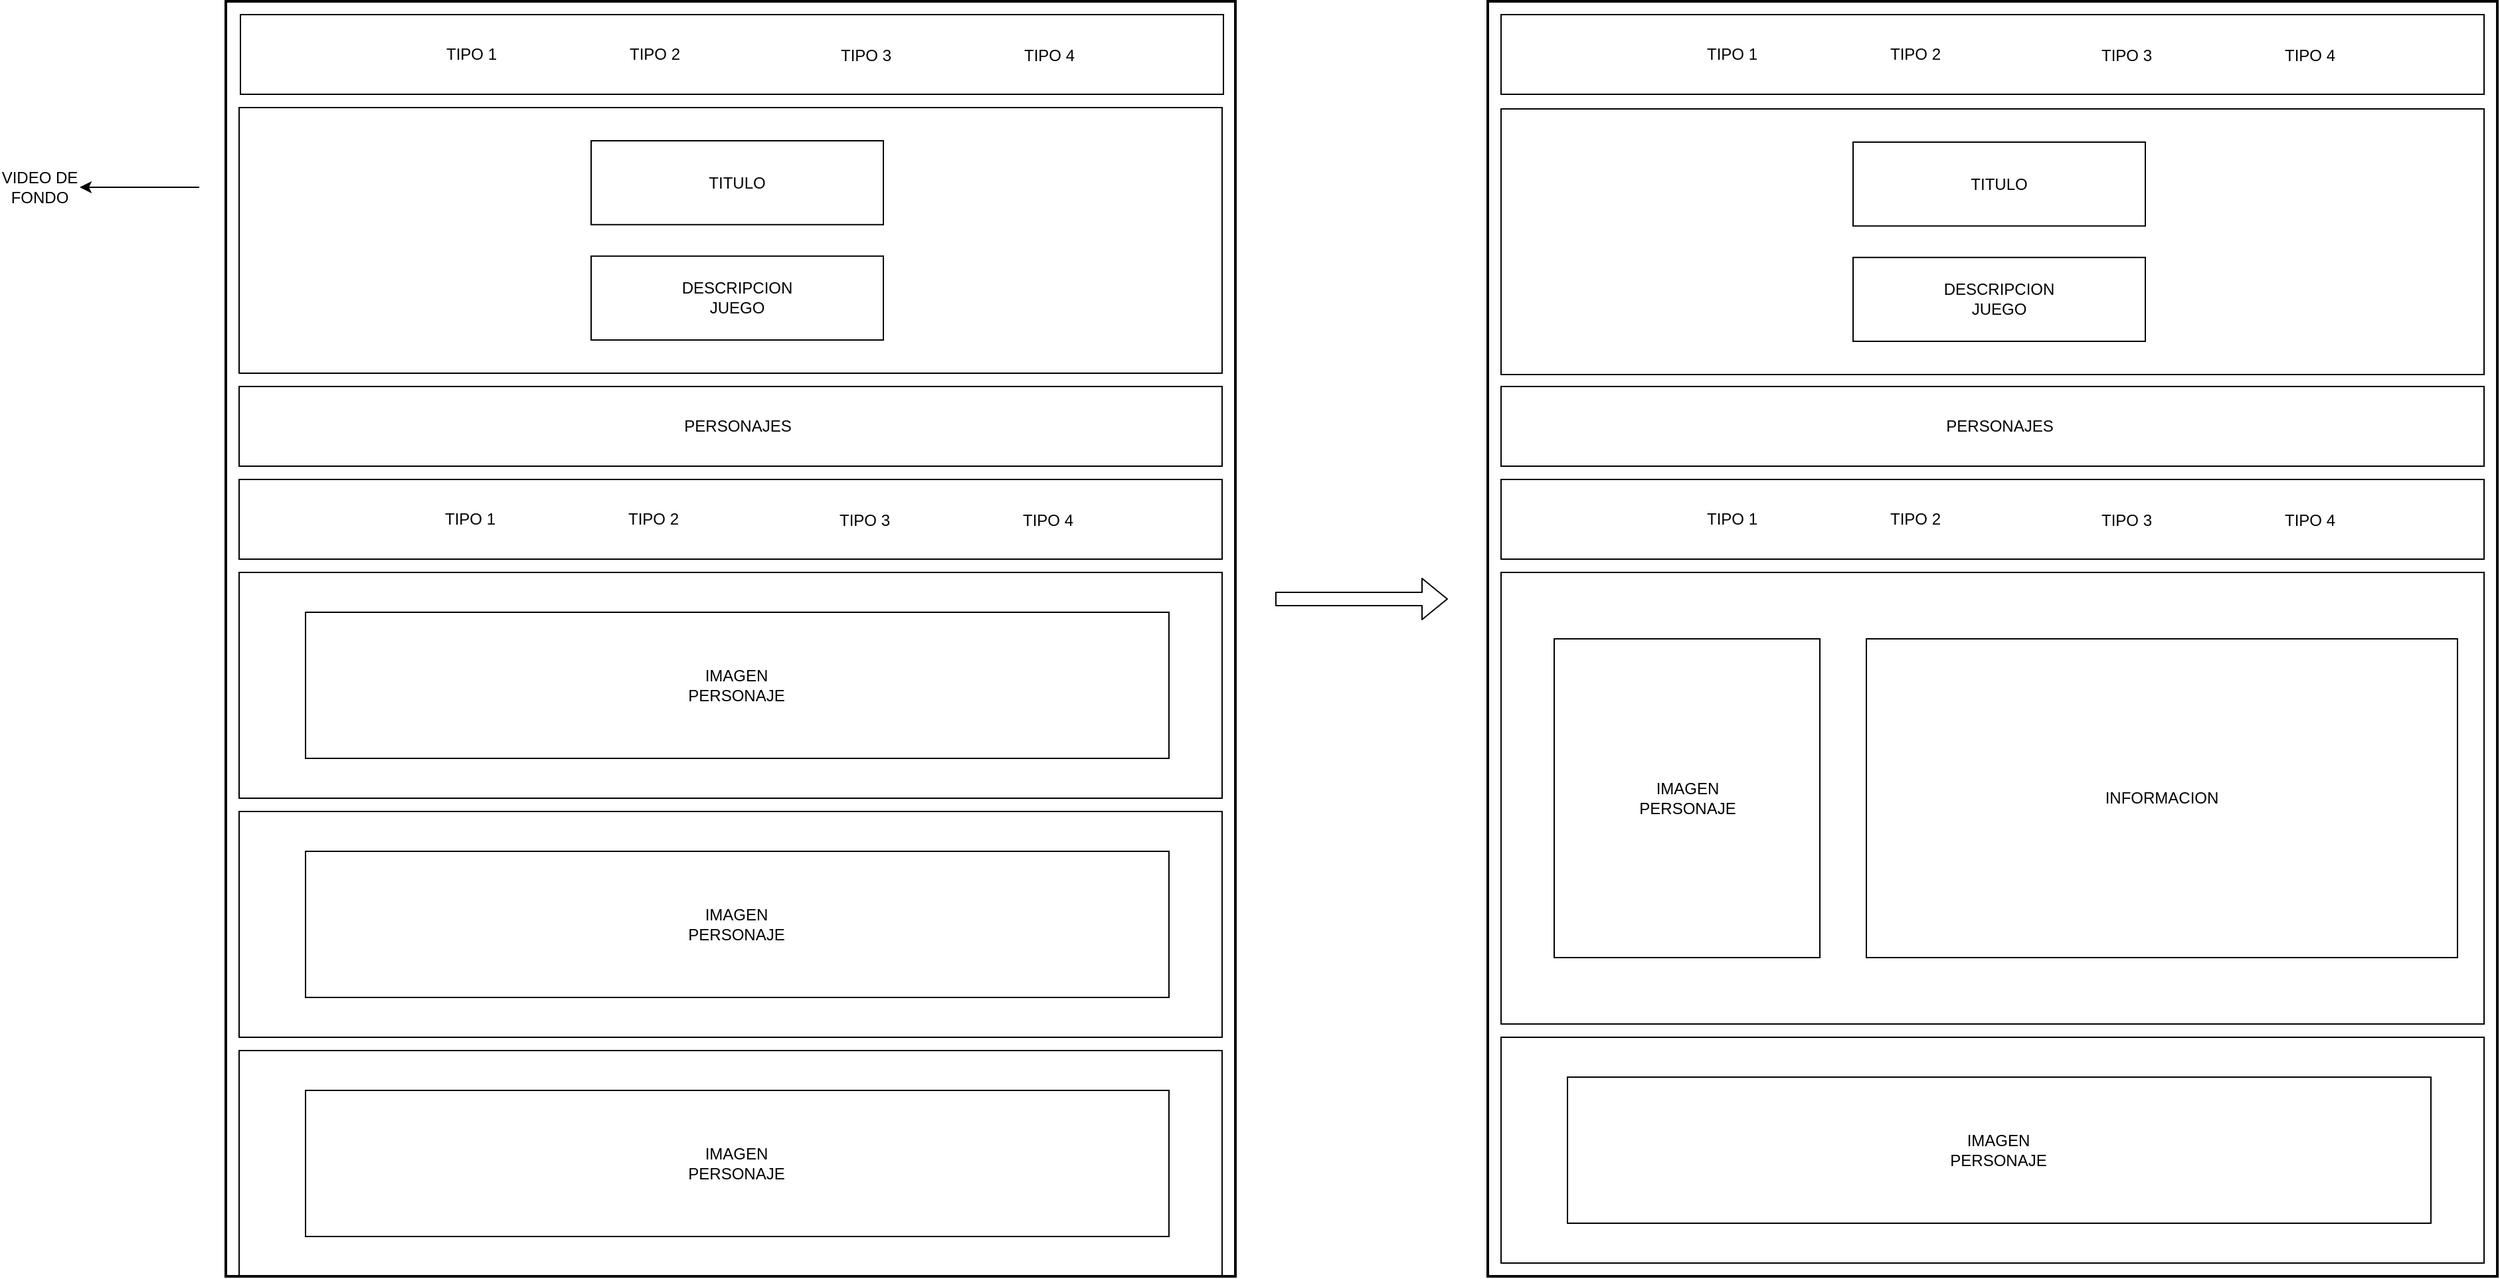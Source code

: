 <mxfile>
    <diagram id="4Bnzrhr5k3Xbg9pZ94Lz" name="Page-1">
        <mxGraphModel dx="2594" dy="1142" grid="1" gridSize="10" guides="1" tooltips="1" connect="1" arrows="1" fold="1" page="1" pageScale="1" pageWidth="850" pageHeight="1100" math="0" shadow="0">
            <root>
                <mxCell id="0"/>
                <mxCell id="1" parent="0"/>
                <mxCell id="2" value="" style="shape=table;startSize=0;container=1;collapsible=0;childLayout=tableLayout;fillColor=none;strokeColor=default;rounded=0;strokeWidth=2;" parent="1" vertex="1">
                    <mxGeometry x="40" y="40" width="760" height="960" as="geometry"/>
                </mxCell>
                <mxCell id="3" value="" style="shape=tableRow;horizontal=0;startSize=0;swimlaneHead=0;swimlaneBody=0;top=0;left=0;bottom=0;right=0;collapsible=0;dropTarget=0;fillColor=none;points=[[0,0.5],[1,0.5]];portConstraint=eastwest;" parent="2" vertex="1">
                    <mxGeometry width="760" height="960" as="geometry"/>
                </mxCell>
                <mxCell id="4" value="" style="shape=partialRectangle;html=1;whiteSpace=wrap;connectable=0;overflow=hidden;fillColor=none;top=0;left=0;bottom=0;right=0;pointerEvents=1;" parent="3" vertex="1">
                    <mxGeometry width="760" height="960" as="geometry">
                        <mxRectangle width="760" height="960" as="alternateBounds"/>
                    </mxGeometry>
                </mxCell>
                <mxCell id="5" value="" style="shape=table;startSize=0;container=1;collapsible=0;childLayout=tableLayout;rounded=0;strokeColor=default;strokeWidth=1;fillColor=none;" parent="1" vertex="1">
                    <mxGeometry x="50" y="120" width="740" height="200" as="geometry"/>
                </mxCell>
                <mxCell id="6" value="" style="shape=tableRow;horizontal=0;startSize=0;swimlaneHead=0;swimlaneBody=0;top=0;left=0;bottom=0;right=0;collapsible=0;dropTarget=0;fillColor=none;points=[[0,0.5],[1,0.5]];portConstraint=eastwest;rounded=0;strokeColor=default;strokeWidth=2;" parent="5" vertex="1">
                    <mxGeometry width="740" height="200" as="geometry"/>
                </mxCell>
                <mxCell id="7" value="" style="shape=partialRectangle;html=1;whiteSpace=wrap;connectable=0;overflow=hidden;fillColor=none;top=0;left=0;bottom=0;right=0;pointerEvents=1;rounded=0;strokeColor=default;strokeWidth=2;" parent="6" vertex="1">
                    <mxGeometry width="740" height="200" as="geometry">
                        <mxRectangle width="740" height="200" as="alternateBounds"/>
                    </mxGeometry>
                </mxCell>
                <mxCell id="14" value="" style="group" parent="1" vertex="1" connectable="0">
                    <mxGeometry x="315" y="145" width="220" height="150" as="geometry"/>
                </mxCell>
                <mxCell id="10" value="" style="group" parent="14" vertex="1" connectable="0">
                    <mxGeometry width="220" height="63.158" as="geometry"/>
                </mxCell>
                <mxCell id="8" value="" style="rounded=0;whiteSpace=wrap;html=1;fillColor=none;" parent="10" vertex="1">
                    <mxGeometry width="220" height="63.158" as="geometry"/>
                </mxCell>
                <mxCell id="9" value="TITULO" style="text;html=1;strokeColor=none;fillColor=none;align=center;verticalAlign=middle;whiteSpace=wrap;rounded=0;" parent="10" vertex="1">
                    <mxGeometry x="80" y="19.737" width="60" height="23.684" as="geometry"/>
                </mxCell>
                <mxCell id="11" value="" style="group" parent="14" vertex="1" connectable="0">
                    <mxGeometry y="86.842" width="220" height="63.158" as="geometry"/>
                </mxCell>
                <mxCell id="12" value="" style="rounded=0;whiteSpace=wrap;html=1;fillColor=none;" parent="11" vertex="1">
                    <mxGeometry width="220" height="63.158" as="geometry"/>
                </mxCell>
                <mxCell id="13" value="DESCRIPCION JUEGO" style="text;html=1;strokeColor=none;fillColor=none;align=center;verticalAlign=middle;whiteSpace=wrap;rounded=0;" parent="11" vertex="1">
                    <mxGeometry x="80" y="19.737" width="60" height="23.684" as="geometry"/>
                </mxCell>
                <mxCell id="15" value="" style="endArrow=classic;html=1;" parent="1" target="16" edge="1">
                    <mxGeometry width="50" height="50" relative="1" as="geometry">
                        <mxPoint x="20" y="180" as="sourcePoint"/>
                        <mxPoint x="-70" y="180" as="targetPoint"/>
                    </mxGeometry>
                </mxCell>
                <mxCell id="16" value="VIDEO DE FONDO" style="text;html=1;strokeColor=none;fillColor=none;align=center;verticalAlign=middle;whiteSpace=wrap;rounded=0;" parent="1" vertex="1">
                    <mxGeometry x="-130" y="165" width="60" height="30" as="geometry"/>
                </mxCell>
                <mxCell id="17" value="" style="shape=table;startSize=0;container=1;collapsible=0;childLayout=tableLayout;rounded=0;strokeColor=default;strokeWidth=1;fillColor=none;" parent="1" vertex="1">
                    <mxGeometry x="50" y="330" width="740" height="60" as="geometry"/>
                </mxCell>
                <mxCell id="18" value="" style="shape=tableRow;horizontal=0;startSize=0;swimlaneHead=0;swimlaneBody=0;top=0;left=0;bottom=0;right=0;collapsible=0;dropTarget=0;fillColor=none;points=[[0,0.5],[1,0.5]];portConstraint=eastwest;rounded=0;strokeColor=default;strokeWidth=2;" parent="17" vertex="1">
                    <mxGeometry width="740" height="60" as="geometry"/>
                </mxCell>
                <mxCell id="19" value="" style="shape=partialRectangle;html=1;whiteSpace=wrap;connectable=0;overflow=hidden;fillColor=none;top=0;left=0;bottom=0;right=0;pointerEvents=1;rounded=0;strokeColor=default;strokeWidth=2;" parent="18" vertex="1">
                    <mxGeometry width="740" height="60" as="geometry">
                        <mxRectangle width="740" height="60" as="alternateBounds"/>
                    </mxGeometry>
                </mxCell>
                <mxCell id="20" value="PERSONAJES" style="text;html=1;strokeColor=none;fillColor=none;align=center;verticalAlign=middle;whiteSpace=wrap;rounded=0;" parent="1" vertex="1">
                    <mxGeometry x="328" y="345" width="195" height="30" as="geometry"/>
                </mxCell>
                <mxCell id="66" value="" style="shape=table;startSize=0;container=1;collapsible=0;childLayout=tableLayout;fillColor=none;strokeColor=default;rounded=0;strokeWidth=2;" parent="1" vertex="1">
                    <mxGeometry x="990" y="40" width="760" height="960" as="geometry"/>
                </mxCell>
                <mxCell id="67" value="" style="shape=tableRow;horizontal=0;startSize=0;swimlaneHead=0;swimlaneBody=0;top=0;left=0;bottom=0;right=0;collapsible=0;dropTarget=0;fillColor=none;points=[[0,0.5],[1,0.5]];portConstraint=eastwest;" parent="66" vertex="1">
                    <mxGeometry width="760" height="960" as="geometry"/>
                </mxCell>
                <mxCell id="68" value="" style="shape=partialRectangle;html=1;whiteSpace=wrap;connectable=0;overflow=hidden;fillColor=none;top=0;left=0;bottom=0;right=0;pointerEvents=1;" parent="67" vertex="1">
                    <mxGeometry width="760" height="960" as="geometry">
                        <mxRectangle width="760" height="960" as="alternateBounds"/>
                    </mxGeometry>
                </mxCell>
                <mxCell id="79" value="" style="shape=table;startSize=0;container=1;collapsible=0;childLayout=tableLayout;rounded=0;strokeColor=default;strokeWidth=1;fillColor=none;" parent="1" vertex="1">
                    <mxGeometry x="1000" y="330" width="740" height="60" as="geometry"/>
                </mxCell>
                <mxCell id="80" value="" style="shape=tableRow;horizontal=0;startSize=0;swimlaneHead=0;swimlaneBody=0;top=0;left=0;bottom=0;right=0;collapsible=0;dropTarget=0;fillColor=none;points=[[0,0.5],[1,0.5]];portConstraint=eastwest;rounded=0;strokeColor=default;strokeWidth=2;" parent="79" vertex="1">
                    <mxGeometry width="740" height="60" as="geometry"/>
                </mxCell>
                <mxCell id="81" value="" style="shape=partialRectangle;html=1;whiteSpace=wrap;connectable=0;overflow=hidden;fillColor=none;top=0;left=0;bottom=0;right=0;pointerEvents=1;rounded=0;strokeColor=default;strokeWidth=2;" parent="80" vertex="1">
                    <mxGeometry width="740" height="60" as="geometry">
                        <mxRectangle width="740" height="60" as="alternateBounds"/>
                    </mxGeometry>
                </mxCell>
                <mxCell id="82" value="PERSONAJES" style="text;html=1;strokeColor=none;fillColor=none;align=center;verticalAlign=middle;whiteSpace=wrap;rounded=0;" parent="1" vertex="1">
                    <mxGeometry x="1278" y="345" width="195" height="30" as="geometry"/>
                </mxCell>
                <mxCell id="83" value="" style="shape=table;startSize=0;container=1;collapsible=0;childLayout=tableLayout;rounded=0;strokeColor=default;strokeWidth=1;fillColor=none;" parent="1" vertex="1">
                    <mxGeometry x="1000" y="400" width="740" height="60" as="geometry"/>
                </mxCell>
                <mxCell id="84" value="" style="shape=tableRow;horizontal=0;startSize=0;swimlaneHead=0;swimlaneBody=0;top=0;left=0;bottom=0;right=0;collapsible=0;dropTarget=0;fillColor=none;points=[[0,0.5],[1,0.5]];portConstraint=eastwest;rounded=0;strokeColor=default;strokeWidth=2;" parent="83" vertex="1">
                    <mxGeometry width="740" height="60" as="geometry"/>
                </mxCell>
                <mxCell id="85" value="" style="shape=partialRectangle;html=1;whiteSpace=wrap;connectable=0;overflow=hidden;fillColor=none;top=0;left=0;bottom=0;right=0;pointerEvents=1;rounded=0;strokeColor=default;strokeWidth=2;" parent="84" vertex="1">
                    <mxGeometry width="740" height="60" as="geometry">
                        <mxRectangle width="740" height="60" as="alternateBounds"/>
                    </mxGeometry>
                </mxCell>
                <mxCell id="86" value="TIPO 1" style="text;html=1;strokeColor=none;fillColor=none;align=center;verticalAlign=middle;whiteSpace=wrap;rounded=0;" parent="1" vertex="1">
                    <mxGeometry x="1113" y="415" width="122" height="30" as="geometry"/>
                </mxCell>
                <mxCell id="87" value="TIPO 2" style="text;html=1;strokeColor=none;fillColor=none;align=center;verticalAlign=middle;whiteSpace=wrap;rounded=0;" parent="1" vertex="1">
                    <mxGeometry x="1251" y="415" width="122" height="30" as="geometry"/>
                </mxCell>
                <mxCell id="88" value="TIPO 4" style="text;html=1;strokeColor=none;fillColor=none;align=center;verticalAlign=middle;whiteSpace=wrap;rounded=0;" parent="1" vertex="1">
                    <mxGeometry x="1548" y="416" width="122" height="30" as="geometry"/>
                </mxCell>
                <mxCell id="89" value="TIPO 3" style="text;html=1;strokeColor=none;fillColor=none;align=center;verticalAlign=middle;whiteSpace=wrap;rounded=0;" parent="1" vertex="1">
                    <mxGeometry x="1410" y="416" width="122" height="30" as="geometry"/>
                </mxCell>
                <mxCell id="90" value="" style="shape=table;startSize=0;container=1;collapsible=0;childLayout=tableLayout;rounded=0;strokeColor=default;strokeWidth=1;fillColor=none;" parent="1" vertex="1">
                    <mxGeometry x="1000" y="470" width="740" height="340" as="geometry"/>
                </mxCell>
                <mxCell id="91" value="" style="shape=tableRow;horizontal=0;startSize=0;swimlaneHead=0;swimlaneBody=0;top=0;left=0;bottom=0;right=0;collapsible=0;dropTarget=0;fillColor=none;points=[[0,0.5],[1,0.5]];portConstraint=eastwest;rounded=0;strokeColor=default;strokeWidth=2;" parent="90" vertex="1">
                    <mxGeometry width="740" height="340" as="geometry"/>
                </mxCell>
                <mxCell id="92" value="" style="shape=partialRectangle;html=1;whiteSpace=wrap;connectable=0;overflow=hidden;fillColor=none;top=0;left=0;bottom=0;right=0;pointerEvents=1;rounded=0;strokeColor=default;strokeWidth=2;" parent="91" vertex="1">
                    <mxGeometry width="740" height="340" as="geometry">
                        <mxRectangle width="740" height="340" as="alternateBounds"/>
                    </mxGeometry>
                </mxCell>
                <mxCell id="96" value="" style="group" parent="1" vertex="1" connectable="0">
                    <mxGeometry x="1040" y="520" width="200" height="240" as="geometry"/>
                </mxCell>
                <mxCell id="97" value="" style="rounded=0;whiteSpace=wrap;html=1;fillColor=none;" parent="96" vertex="1">
                    <mxGeometry width="200" height="240" as="geometry"/>
                </mxCell>
                <mxCell id="98" value="IMAGEN&lt;br&gt;PERSONAJE" style="text;html=1;strokeColor=none;fillColor=none;align=center;verticalAlign=middle;whiteSpace=wrap;rounded=0;" parent="96" vertex="1">
                    <mxGeometry x="72.727" y="75" width="54.545" height="90" as="geometry"/>
                </mxCell>
                <mxCell id="99" value="" style="group" parent="1" vertex="1" connectable="0">
                    <mxGeometry x="1275" y="520" width="445" height="240" as="geometry"/>
                </mxCell>
                <mxCell id="100" value="" style="rounded=0;whiteSpace=wrap;html=1;fillColor=none;" parent="99" vertex="1">
                    <mxGeometry width="445" height="240" as="geometry"/>
                </mxCell>
                <mxCell id="101" value="INFORMACION" style="text;html=1;strokeColor=none;fillColor=none;align=center;verticalAlign=middle;whiteSpace=wrap;rounded=0;" parent="99" vertex="1">
                    <mxGeometry x="161.818" y="75" width="121.364" height="90" as="geometry"/>
                </mxCell>
                <mxCell id="102" value="" style="shape=flexArrow;endArrow=classic;html=1;" parent="1" edge="1">
                    <mxGeometry width="50" height="50" relative="1" as="geometry">
                        <mxPoint x="830" y="490" as="sourcePoint"/>
                        <mxPoint x="960" y="490" as="targetPoint"/>
                    </mxGeometry>
                </mxCell>
                <mxCell id="103" value="" style="group" parent="1" vertex="1" connectable="0">
                    <mxGeometry x="50" y="470" width="740" height="170" as="geometry"/>
                </mxCell>
                <mxCell id="28" value="" style="shape=table;startSize=0;container=1;collapsible=0;childLayout=tableLayout;rounded=0;strokeColor=default;strokeWidth=1;fillColor=none;" parent="103" vertex="1">
                    <mxGeometry width="740" height="170" as="geometry"/>
                </mxCell>
                <mxCell id="29" value="" style="shape=tableRow;horizontal=0;startSize=0;swimlaneHead=0;swimlaneBody=0;top=0;left=0;bottom=0;right=0;collapsible=0;dropTarget=0;fillColor=none;points=[[0,0.5],[1,0.5]];portConstraint=eastwest;rounded=0;strokeColor=default;strokeWidth=2;" parent="28" vertex="1">
                    <mxGeometry width="740" height="170" as="geometry"/>
                </mxCell>
                <mxCell id="30" value="" style="shape=partialRectangle;html=1;whiteSpace=wrap;connectable=0;overflow=hidden;fillColor=none;top=0;left=0;bottom=0;right=0;pointerEvents=1;rounded=0;strokeColor=default;strokeWidth=2;" parent="29" vertex="1">
                    <mxGeometry width="740" height="170" as="geometry">
                        <mxRectangle width="740" height="170" as="alternateBounds"/>
                    </mxGeometry>
                </mxCell>
                <mxCell id="32" value="" style="group" parent="103" vertex="1" connectable="0">
                    <mxGeometry x="50" y="30" width="650" height="110" as="geometry"/>
                </mxCell>
                <mxCell id="33" value="" style="rounded=0;whiteSpace=wrap;html=1;fillColor=none;" parent="32" vertex="1">
                    <mxGeometry width="650" height="110.0" as="geometry"/>
                </mxCell>
                <mxCell id="34" value="IMAGEN&lt;br&gt;PERSONAJE" style="text;html=1;strokeColor=none;fillColor=none;align=center;verticalAlign=middle;whiteSpace=wrap;rounded=0;" parent="32" vertex="1">
                    <mxGeometry x="236.364" y="34.375" width="177.273" height="41.25" as="geometry"/>
                </mxCell>
                <mxCell id="104" value="" style="group" parent="1" vertex="1" connectable="0">
                    <mxGeometry x="50" y="650" width="740" height="170" as="geometry"/>
                </mxCell>
                <mxCell id="105" value="" style="shape=table;startSize=0;container=1;collapsible=0;childLayout=tableLayout;rounded=0;strokeColor=default;strokeWidth=1;fillColor=none;" parent="104" vertex="1">
                    <mxGeometry width="740" height="170" as="geometry"/>
                </mxCell>
                <mxCell id="106" value="" style="shape=tableRow;horizontal=0;startSize=0;swimlaneHead=0;swimlaneBody=0;top=0;left=0;bottom=0;right=0;collapsible=0;dropTarget=0;fillColor=none;points=[[0,0.5],[1,0.5]];portConstraint=eastwest;rounded=0;strokeColor=default;strokeWidth=2;" parent="105" vertex="1">
                    <mxGeometry width="740" height="170" as="geometry"/>
                </mxCell>
                <mxCell id="107" value="" style="shape=partialRectangle;html=1;whiteSpace=wrap;connectable=0;overflow=hidden;fillColor=none;top=0;left=0;bottom=0;right=0;pointerEvents=1;rounded=0;strokeColor=default;strokeWidth=2;" parent="106" vertex="1">
                    <mxGeometry width="740" height="170" as="geometry">
                        <mxRectangle width="740" height="170" as="alternateBounds"/>
                    </mxGeometry>
                </mxCell>
                <mxCell id="108" value="" style="group" parent="104" vertex="1" connectable="0">
                    <mxGeometry x="50" y="30" width="650" height="110" as="geometry"/>
                </mxCell>
                <mxCell id="109" value="" style="rounded=0;whiteSpace=wrap;html=1;fillColor=none;" parent="108" vertex="1">
                    <mxGeometry width="650" height="110.0" as="geometry"/>
                </mxCell>
                <mxCell id="110" value="IMAGEN&lt;br&gt;PERSONAJE" style="text;html=1;strokeColor=none;fillColor=none;align=center;verticalAlign=middle;whiteSpace=wrap;rounded=0;" parent="108" vertex="1">
                    <mxGeometry x="236.364" y="34.375" width="177.273" height="41.25" as="geometry"/>
                </mxCell>
                <mxCell id="111" value="" style="group" parent="1" vertex="1" connectable="0">
                    <mxGeometry x="50" y="830" width="740" height="170" as="geometry"/>
                </mxCell>
                <mxCell id="112" value="" style="shape=table;startSize=0;container=1;collapsible=0;childLayout=tableLayout;rounded=0;strokeColor=default;strokeWidth=1;fillColor=none;" parent="111" vertex="1">
                    <mxGeometry width="740" height="170" as="geometry"/>
                </mxCell>
                <mxCell id="113" value="" style="shape=tableRow;horizontal=0;startSize=0;swimlaneHead=0;swimlaneBody=0;top=0;left=0;bottom=0;right=0;collapsible=0;dropTarget=0;fillColor=none;points=[[0,0.5],[1,0.5]];portConstraint=eastwest;rounded=0;strokeColor=default;strokeWidth=2;" parent="112" vertex="1">
                    <mxGeometry width="740" height="170" as="geometry"/>
                </mxCell>
                <mxCell id="114" value="" style="shape=partialRectangle;html=1;whiteSpace=wrap;connectable=0;overflow=hidden;fillColor=none;top=0;left=0;bottom=0;right=0;pointerEvents=1;rounded=0;strokeColor=default;strokeWidth=2;" parent="113" vertex="1">
                    <mxGeometry width="740" height="170" as="geometry">
                        <mxRectangle width="740" height="170" as="alternateBounds"/>
                    </mxGeometry>
                </mxCell>
                <mxCell id="115" value="" style="group" parent="111" vertex="1" connectable="0">
                    <mxGeometry x="50" y="30" width="650" height="110" as="geometry"/>
                </mxCell>
                <mxCell id="116" value="" style="rounded=0;whiteSpace=wrap;html=1;fillColor=none;" parent="115" vertex="1">
                    <mxGeometry width="650" height="110.0" as="geometry"/>
                </mxCell>
                <mxCell id="117" value="IMAGEN&lt;br&gt;PERSONAJE" style="text;html=1;strokeColor=none;fillColor=none;align=center;verticalAlign=middle;whiteSpace=wrap;rounded=0;" parent="115" vertex="1">
                    <mxGeometry x="236.364" y="34.375" width="177.273" height="41.25" as="geometry"/>
                </mxCell>
                <mxCell id="121" value="" style="group" parent="1" vertex="1" connectable="0">
                    <mxGeometry x="1000" y="820" width="740" height="170" as="geometry"/>
                </mxCell>
                <mxCell id="122" value="" style="shape=table;startSize=0;container=1;collapsible=0;childLayout=tableLayout;rounded=0;strokeColor=default;strokeWidth=1;fillColor=none;" parent="121" vertex="1">
                    <mxGeometry width="740" height="170" as="geometry"/>
                </mxCell>
                <mxCell id="123" value="" style="shape=tableRow;horizontal=0;startSize=0;swimlaneHead=0;swimlaneBody=0;top=0;left=0;bottom=0;right=0;collapsible=0;dropTarget=0;fillColor=none;points=[[0,0.5],[1,0.5]];portConstraint=eastwest;rounded=0;strokeColor=default;strokeWidth=2;" parent="122" vertex="1">
                    <mxGeometry width="740" height="170" as="geometry"/>
                </mxCell>
                <mxCell id="124" value="" style="shape=partialRectangle;html=1;whiteSpace=wrap;connectable=0;overflow=hidden;fillColor=none;top=0;left=0;bottom=0;right=0;pointerEvents=1;rounded=0;strokeColor=default;strokeWidth=2;" parent="123" vertex="1">
                    <mxGeometry width="740" height="170" as="geometry">
                        <mxRectangle width="740" height="170" as="alternateBounds"/>
                    </mxGeometry>
                </mxCell>
                <mxCell id="125" value="" style="group" parent="121" vertex="1" connectable="0">
                    <mxGeometry x="50" y="30" width="650" height="110" as="geometry"/>
                </mxCell>
                <mxCell id="126" value="" style="rounded=0;whiteSpace=wrap;html=1;fillColor=none;" parent="125" vertex="1">
                    <mxGeometry width="650" height="110.0" as="geometry"/>
                </mxCell>
                <mxCell id="127" value="IMAGEN&lt;br&gt;PERSONAJE" style="text;html=1;strokeColor=none;fillColor=none;align=center;verticalAlign=middle;whiteSpace=wrap;rounded=0;" parent="125" vertex="1">
                    <mxGeometry x="236.364" y="34.375" width="177.273" height="41.25" as="geometry"/>
                </mxCell>
                <mxCell id="129" value="" style="shape=table;startSize=0;container=1;collapsible=0;childLayout=tableLayout;rounded=0;strokeColor=default;strokeWidth=1;fillColor=none;" vertex="1" parent="1">
                    <mxGeometry x="1000" y="121" width="740" height="200" as="geometry"/>
                </mxCell>
                <mxCell id="130" value="" style="shape=tableRow;horizontal=0;startSize=0;swimlaneHead=0;swimlaneBody=0;top=0;left=0;bottom=0;right=0;collapsible=0;dropTarget=0;fillColor=none;points=[[0,0.5],[1,0.5]];portConstraint=eastwest;rounded=0;strokeColor=default;strokeWidth=2;" vertex="1" parent="129">
                    <mxGeometry width="740" height="200" as="geometry"/>
                </mxCell>
                <mxCell id="131" value="" style="shape=partialRectangle;html=1;whiteSpace=wrap;connectable=0;overflow=hidden;fillColor=none;top=0;left=0;bottom=0;right=0;pointerEvents=1;rounded=0;strokeColor=default;strokeWidth=2;" vertex="1" parent="130">
                    <mxGeometry width="740" height="200" as="geometry">
                        <mxRectangle width="740" height="200" as="alternateBounds"/>
                    </mxGeometry>
                </mxCell>
                <mxCell id="132" value="" style="group" vertex="1" connectable="0" parent="1">
                    <mxGeometry x="1265" y="146" width="220" height="150" as="geometry"/>
                </mxCell>
                <mxCell id="133" value="" style="group" vertex="1" connectable="0" parent="132">
                    <mxGeometry width="220" height="63.158" as="geometry"/>
                </mxCell>
                <mxCell id="134" value="" style="rounded=0;whiteSpace=wrap;html=1;fillColor=none;" vertex="1" parent="133">
                    <mxGeometry width="220" height="63.158" as="geometry"/>
                </mxCell>
                <mxCell id="135" value="TITULO" style="text;html=1;strokeColor=none;fillColor=none;align=center;verticalAlign=middle;whiteSpace=wrap;rounded=0;" vertex="1" parent="133">
                    <mxGeometry x="80" y="19.737" width="60" height="23.684" as="geometry"/>
                </mxCell>
                <mxCell id="136" value="" style="group" vertex="1" connectable="0" parent="132">
                    <mxGeometry y="86.842" width="220" height="63.158" as="geometry"/>
                </mxCell>
                <mxCell id="137" value="" style="rounded=0;whiteSpace=wrap;html=1;fillColor=none;" vertex="1" parent="136">
                    <mxGeometry width="220" height="63.158" as="geometry"/>
                </mxCell>
                <mxCell id="138" value="DESCRIPCION JUEGO" style="text;html=1;strokeColor=none;fillColor=none;align=center;verticalAlign=middle;whiteSpace=wrap;rounded=0;" vertex="1" parent="136">
                    <mxGeometry x="80" y="19.737" width="60" height="23.684" as="geometry"/>
                </mxCell>
                <mxCell id="140" value="" style="group" vertex="1" connectable="0" parent="1">
                    <mxGeometry x="50" y="400" width="740" height="60" as="geometry"/>
                </mxCell>
                <mxCell id="21" value="" style="shape=table;startSize=0;container=1;collapsible=0;childLayout=tableLayout;rounded=0;strokeColor=default;strokeWidth=1;fillColor=none;" parent="140" vertex="1">
                    <mxGeometry width="740" height="60" as="geometry"/>
                </mxCell>
                <mxCell id="22" value="" style="shape=tableRow;horizontal=0;startSize=0;swimlaneHead=0;swimlaneBody=0;top=0;left=0;bottom=0;right=0;collapsible=0;dropTarget=0;fillColor=none;points=[[0,0.5],[1,0.5]];portConstraint=eastwest;rounded=0;strokeColor=default;strokeWidth=2;" parent="21" vertex="1">
                    <mxGeometry width="740" height="60" as="geometry"/>
                </mxCell>
                <mxCell id="23" value="" style="shape=partialRectangle;html=1;whiteSpace=wrap;connectable=0;overflow=hidden;fillColor=none;top=0;left=0;bottom=0;right=0;pointerEvents=1;rounded=0;strokeColor=default;strokeWidth=2;" parent="22" vertex="1">
                    <mxGeometry width="740" height="60" as="geometry">
                        <mxRectangle width="740" height="60" as="alternateBounds"/>
                    </mxGeometry>
                </mxCell>
                <mxCell id="139" value="" style="group" vertex="1" connectable="0" parent="140">
                    <mxGeometry x="113" y="15" width="557" height="31" as="geometry"/>
                </mxCell>
                <mxCell id="24" value="TIPO 1" style="text;html=1;strokeColor=none;fillColor=none;align=center;verticalAlign=middle;whiteSpace=wrap;rounded=0;" parent="139" vertex="1">
                    <mxGeometry width="122" height="30" as="geometry"/>
                </mxCell>
                <mxCell id="25" value="TIPO 2" style="text;html=1;strokeColor=none;fillColor=none;align=center;verticalAlign=middle;whiteSpace=wrap;rounded=0;" parent="139" vertex="1">
                    <mxGeometry x="138" width="122" height="30" as="geometry"/>
                </mxCell>
                <mxCell id="26" value="TIPO 4" style="text;html=1;strokeColor=none;fillColor=none;align=center;verticalAlign=middle;whiteSpace=wrap;rounded=0;" parent="139" vertex="1">
                    <mxGeometry x="435" y="1" width="122" height="30" as="geometry"/>
                </mxCell>
                <mxCell id="27" value="TIPO 3" style="text;html=1;strokeColor=none;fillColor=none;align=center;verticalAlign=middle;whiteSpace=wrap;rounded=0;" parent="139" vertex="1">
                    <mxGeometry x="297" y="1" width="122" height="30" as="geometry"/>
                </mxCell>
                <mxCell id="141" value="" style="group" vertex="1" connectable="0" parent="1">
                    <mxGeometry x="51" y="50" width="740" height="60" as="geometry"/>
                </mxCell>
                <mxCell id="142" value="" style="shape=table;startSize=0;container=1;collapsible=0;childLayout=tableLayout;rounded=0;strokeColor=default;strokeWidth=1;fillColor=none;" vertex="1" parent="141">
                    <mxGeometry width="740" height="60" as="geometry"/>
                </mxCell>
                <mxCell id="143" value="" style="shape=tableRow;horizontal=0;startSize=0;swimlaneHead=0;swimlaneBody=0;top=0;left=0;bottom=0;right=0;collapsible=0;dropTarget=0;fillColor=none;points=[[0,0.5],[1,0.5]];portConstraint=eastwest;rounded=0;strokeColor=default;strokeWidth=2;" vertex="1" parent="142">
                    <mxGeometry width="740" height="60" as="geometry"/>
                </mxCell>
                <mxCell id="144" value="" style="shape=partialRectangle;html=1;whiteSpace=wrap;connectable=0;overflow=hidden;fillColor=none;top=0;left=0;bottom=0;right=0;pointerEvents=1;rounded=0;strokeColor=default;strokeWidth=2;" vertex="1" parent="143">
                    <mxGeometry width="740" height="60" as="geometry">
                        <mxRectangle width="740" height="60" as="alternateBounds"/>
                    </mxGeometry>
                </mxCell>
                <mxCell id="145" value="" style="group" vertex="1" connectable="0" parent="141">
                    <mxGeometry x="113" y="15" width="557" height="31" as="geometry"/>
                </mxCell>
                <mxCell id="146" value="TIPO 1" style="text;html=1;strokeColor=none;fillColor=none;align=center;verticalAlign=middle;whiteSpace=wrap;rounded=0;" vertex="1" parent="145">
                    <mxGeometry width="122" height="30" as="geometry"/>
                </mxCell>
                <mxCell id="147" value="TIPO 2" style="text;html=1;strokeColor=none;fillColor=none;align=center;verticalAlign=middle;whiteSpace=wrap;rounded=0;" vertex="1" parent="145">
                    <mxGeometry x="138" width="122" height="30" as="geometry"/>
                </mxCell>
                <mxCell id="148" value="TIPO 4" style="text;html=1;strokeColor=none;fillColor=none;align=center;verticalAlign=middle;whiteSpace=wrap;rounded=0;" vertex="1" parent="145">
                    <mxGeometry x="435" y="1" width="122" height="30" as="geometry"/>
                </mxCell>
                <mxCell id="149" value="TIPO 3" style="text;html=1;strokeColor=none;fillColor=none;align=center;verticalAlign=middle;whiteSpace=wrap;rounded=0;" vertex="1" parent="145">
                    <mxGeometry x="297" y="1" width="122" height="30" as="geometry"/>
                </mxCell>
                <mxCell id="150" value="" style="group" vertex="1" connectable="0" parent="1">
                    <mxGeometry x="1000" y="50" width="740" height="60" as="geometry"/>
                </mxCell>
                <mxCell id="151" value="" style="shape=table;startSize=0;container=1;collapsible=0;childLayout=tableLayout;rounded=0;strokeColor=default;strokeWidth=1;fillColor=none;" vertex="1" parent="150">
                    <mxGeometry width="740" height="60" as="geometry"/>
                </mxCell>
                <mxCell id="152" value="" style="shape=tableRow;horizontal=0;startSize=0;swimlaneHead=0;swimlaneBody=0;top=0;left=0;bottom=0;right=0;collapsible=0;dropTarget=0;fillColor=none;points=[[0,0.5],[1,0.5]];portConstraint=eastwest;rounded=0;strokeColor=default;strokeWidth=2;" vertex="1" parent="151">
                    <mxGeometry width="740" height="60" as="geometry"/>
                </mxCell>
                <mxCell id="153" value="" style="shape=partialRectangle;html=1;whiteSpace=wrap;connectable=0;overflow=hidden;fillColor=none;top=0;left=0;bottom=0;right=0;pointerEvents=1;rounded=0;strokeColor=default;strokeWidth=2;" vertex="1" parent="152">
                    <mxGeometry width="740" height="60" as="geometry">
                        <mxRectangle width="740" height="60" as="alternateBounds"/>
                    </mxGeometry>
                </mxCell>
                <mxCell id="154" value="" style="group" vertex="1" connectable="0" parent="150">
                    <mxGeometry x="113" y="15" width="557" height="31" as="geometry"/>
                </mxCell>
                <mxCell id="155" value="TIPO 1" style="text;html=1;strokeColor=none;fillColor=none;align=center;verticalAlign=middle;whiteSpace=wrap;rounded=0;" vertex="1" parent="154">
                    <mxGeometry width="122" height="30" as="geometry"/>
                </mxCell>
                <mxCell id="156" value="TIPO 2" style="text;html=1;strokeColor=none;fillColor=none;align=center;verticalAlign=middle;whiteSpace=wrap;rounded=0;" vertex="1" parent="154">
                    <mxGeometry x="138" width="122" height="30" as="geometry"/>
                </mxCell>
                <mxCell id="157" value="TIPO 4" style="text;html=1;strokeColor=none;fillColor=none;align=center;verticalAlign=middle;whiteSpace=wrap;rounded=0;" vertex="1" parent="154">
                    <mxGeometry x="435" y="1" width="122" height="30" as="geometry"/>
                </mxCell>
                <mxCell id="158" value="TIPO 3" style="text;html=1;strokeColor=none;fillColor=none;align=center;verticalAlign=middle;whiteSpace=wrap;rounded=0;" vertex="1" parent="154">
                    <mxGeometry x="297" y="1" width="122" height="30" as="geometry"/>
                </mxCell>
            </root>
        </mxGraphModel>
    </diagram>
</mxfile>
